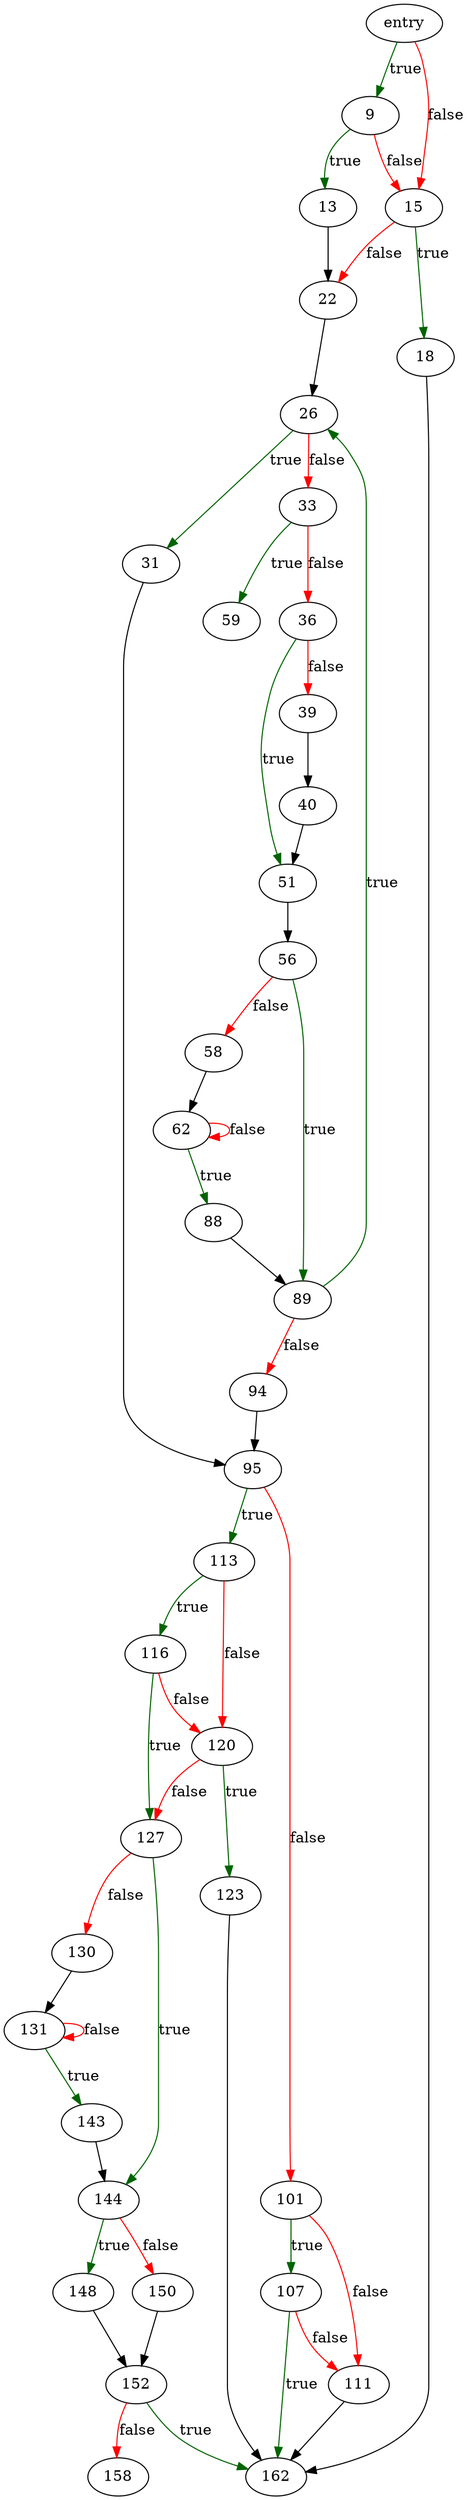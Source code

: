 digraph "cksum" {
	// Node definitions.
	2 [label=entry];
	9;
	13;
	15;
	18;
	22;
	26;
	31;
	33;
	36;
	39;
	40;
	51;
	56;
	58;
	59;
	62;
	88;
	89;
	94;
	95;
	101;
	107;
	111;
	113;
	116;
	120;
	123;
	127;
	130;
	131;
	143;
	144;
	148;
	150;
	152;
	158;
	162;

	// Edge definitions.
	2 -> 9 [
		color=darkgreen
		label=true
	];
	2 -> 15 [
		color=red
		label=false
	];
	9 -> 13 [
		color=darkgreen
		label=true
	];
	9 -> 15 [
		color=red
		label=false
	];
	13 -> 22;
	15 -> 18 [
		color=darkgreen
		label=true
	];
	15 -> 22 [
		color=red
		label=false
	];
	18 -> 162;
	22 -> 26;
	26 -> 31 [
		color=darkgreen
		label=true
	];
	26 -> 33 [
		color=red
		label=false
	];
	31 -> 95;
	33 -> 36 [
		color=red
		label=false
	];
	33 -> 59 [
		color=darkgreen
		label=true
	];
	36 -> 39 [
		color=red
		label=false
	];
	36 -> 51 [
		color=darkgreen
		label=true
	];
	39 -> 40;
	40 -> 51;
	51 -> 56;
	56 -> 58 [
		color=red
		label=false
	];
	56 -> 89 [
		color=darkgreen
		label=true
	];
	58 -> 62;
	62 -> 62 [
		color=red
		label=false
	];
	62 -> 88 [
		color=darkgreen
		label=true
	];
	88 -> 89;
	89 -> 26 [
		color=darkgreen
		label=true
	];
	89 -> 94 [
		color=red
		label=false
	];
	94 -> 95;
	95 -> 101 [
		color=red
		label=false
	];
	95 -> 113 [
		color=darkgreen
		label=true
	];
	101 -> 107 [
		color=darkgreen
		label=true
	];
	101 -> 111 [
		color=red
		label=false
	];
	107 -> 111 [
		color=red
		label=false
	];
	107 -> 162 [
		color=darkgreen
		label=true
	];
	111 -> 162;
	113 -> 116 [
		color=darkgreen
		label=true
	];
	113 -> 120 [
		color=red
		label=false
	];
	116 -> 120 [
		color=red
		label=false
	];
	116 -> 127 [
		color=darkgreen
		label=true
	];
	120 -> 123 [
		color=darkgreen
		label=true
	];
	120 -> 127 [
		color=red
		label=false
	];
	123 -> 162;
	127 -> 130 [
		color=red
		label=false
	];
	127 -> 144 [
		color=darkgreen
		label=true
	];
	130 -> 131;
	131 -> 131 [
		color=red
		label=false
	];
	131 -> 143 [
		color=darkgreen
		label=true
	];
	143 -> 144;
	144 -> 148 [
		color=darkgreen
		label=true
	];
	144 -> 150 [
		color=red
		label=false
	];
	148 -> 152;
	150 -> 152;
	152 -> 158 [
		color=red
		label=false
	];
	152 -> 162 [
		color=darkgreen
		label=true
	];
}
